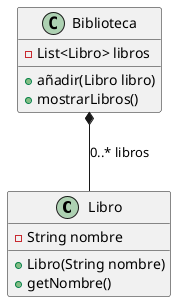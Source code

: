 @startuml
class Libro {
  -String nombre
  +Libro(String nombre)
  +getNombre()
}

class Biblioteca {
  -List<Libro> libros
  +añadir(Libro libro)
  +mostrarLibros()
}

Biblioteca *-- Libro : "0..* libros"
@enduml
